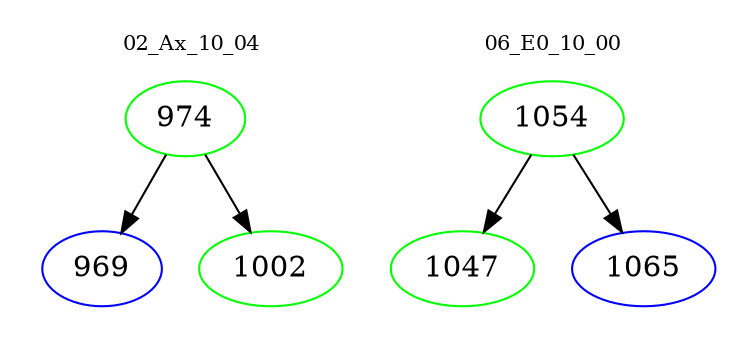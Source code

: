 digraph{
subgraph cluster_0 {
color = white
label = "02_Ax_10_04";
fontsize=10;
T0_974 [label="974", color="green"]
T0_974 -> T0_969 [color="black"]
T0_969 [label="969", color="blue"]
T0_974 -> T0_1002 [color="black"]
T0_1002 [label="1002", color="green"]
}
subgraph cluster_1 {
color = white
label = "06_E0_10_00";
fontsize=10;
T1_1054 [label="1054", color="green"]
T1_1054 -> T1_1047 [color="black"]
T1_1047 [label="1047", color="green"]
T1_1054 -> T1_1065 [color="black"]
T1_1065 [label="1065", color="blue"]
}
}
